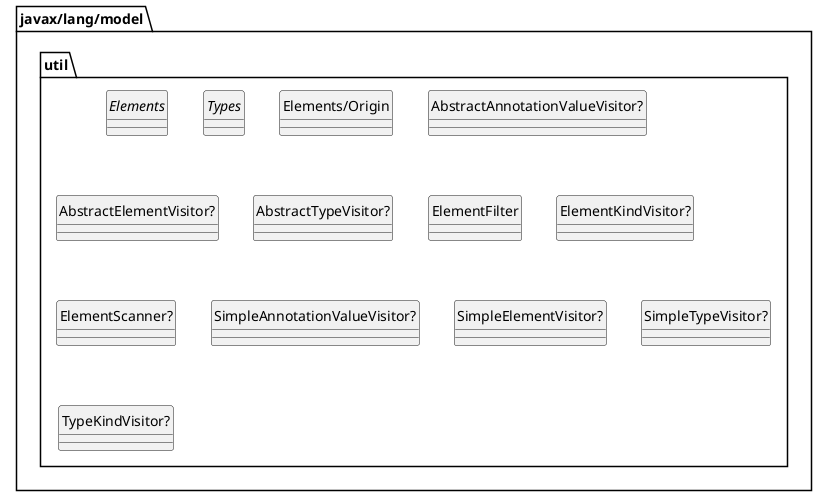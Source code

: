 @startuml
'https://plantuml.com/sequence-diagram
skinparam style Strictuml


package javax/lang/model.util
{
    interface Elements
    interface Types
    enum Elements/Origin
    class AbstractAnnotationValueVisitor?
    class AbstractElementVisitor?
    class AbstractTypeVisitor?
    class ElementFilter
    class ElementKindVisitor?
    class ElementScanner?
    class SimpleAnnotationValueVisitor?
    class SimpleElementVisitor?
    class SimpleTypeVisitor?
    class TypeKindVisitor?
}





@enduml